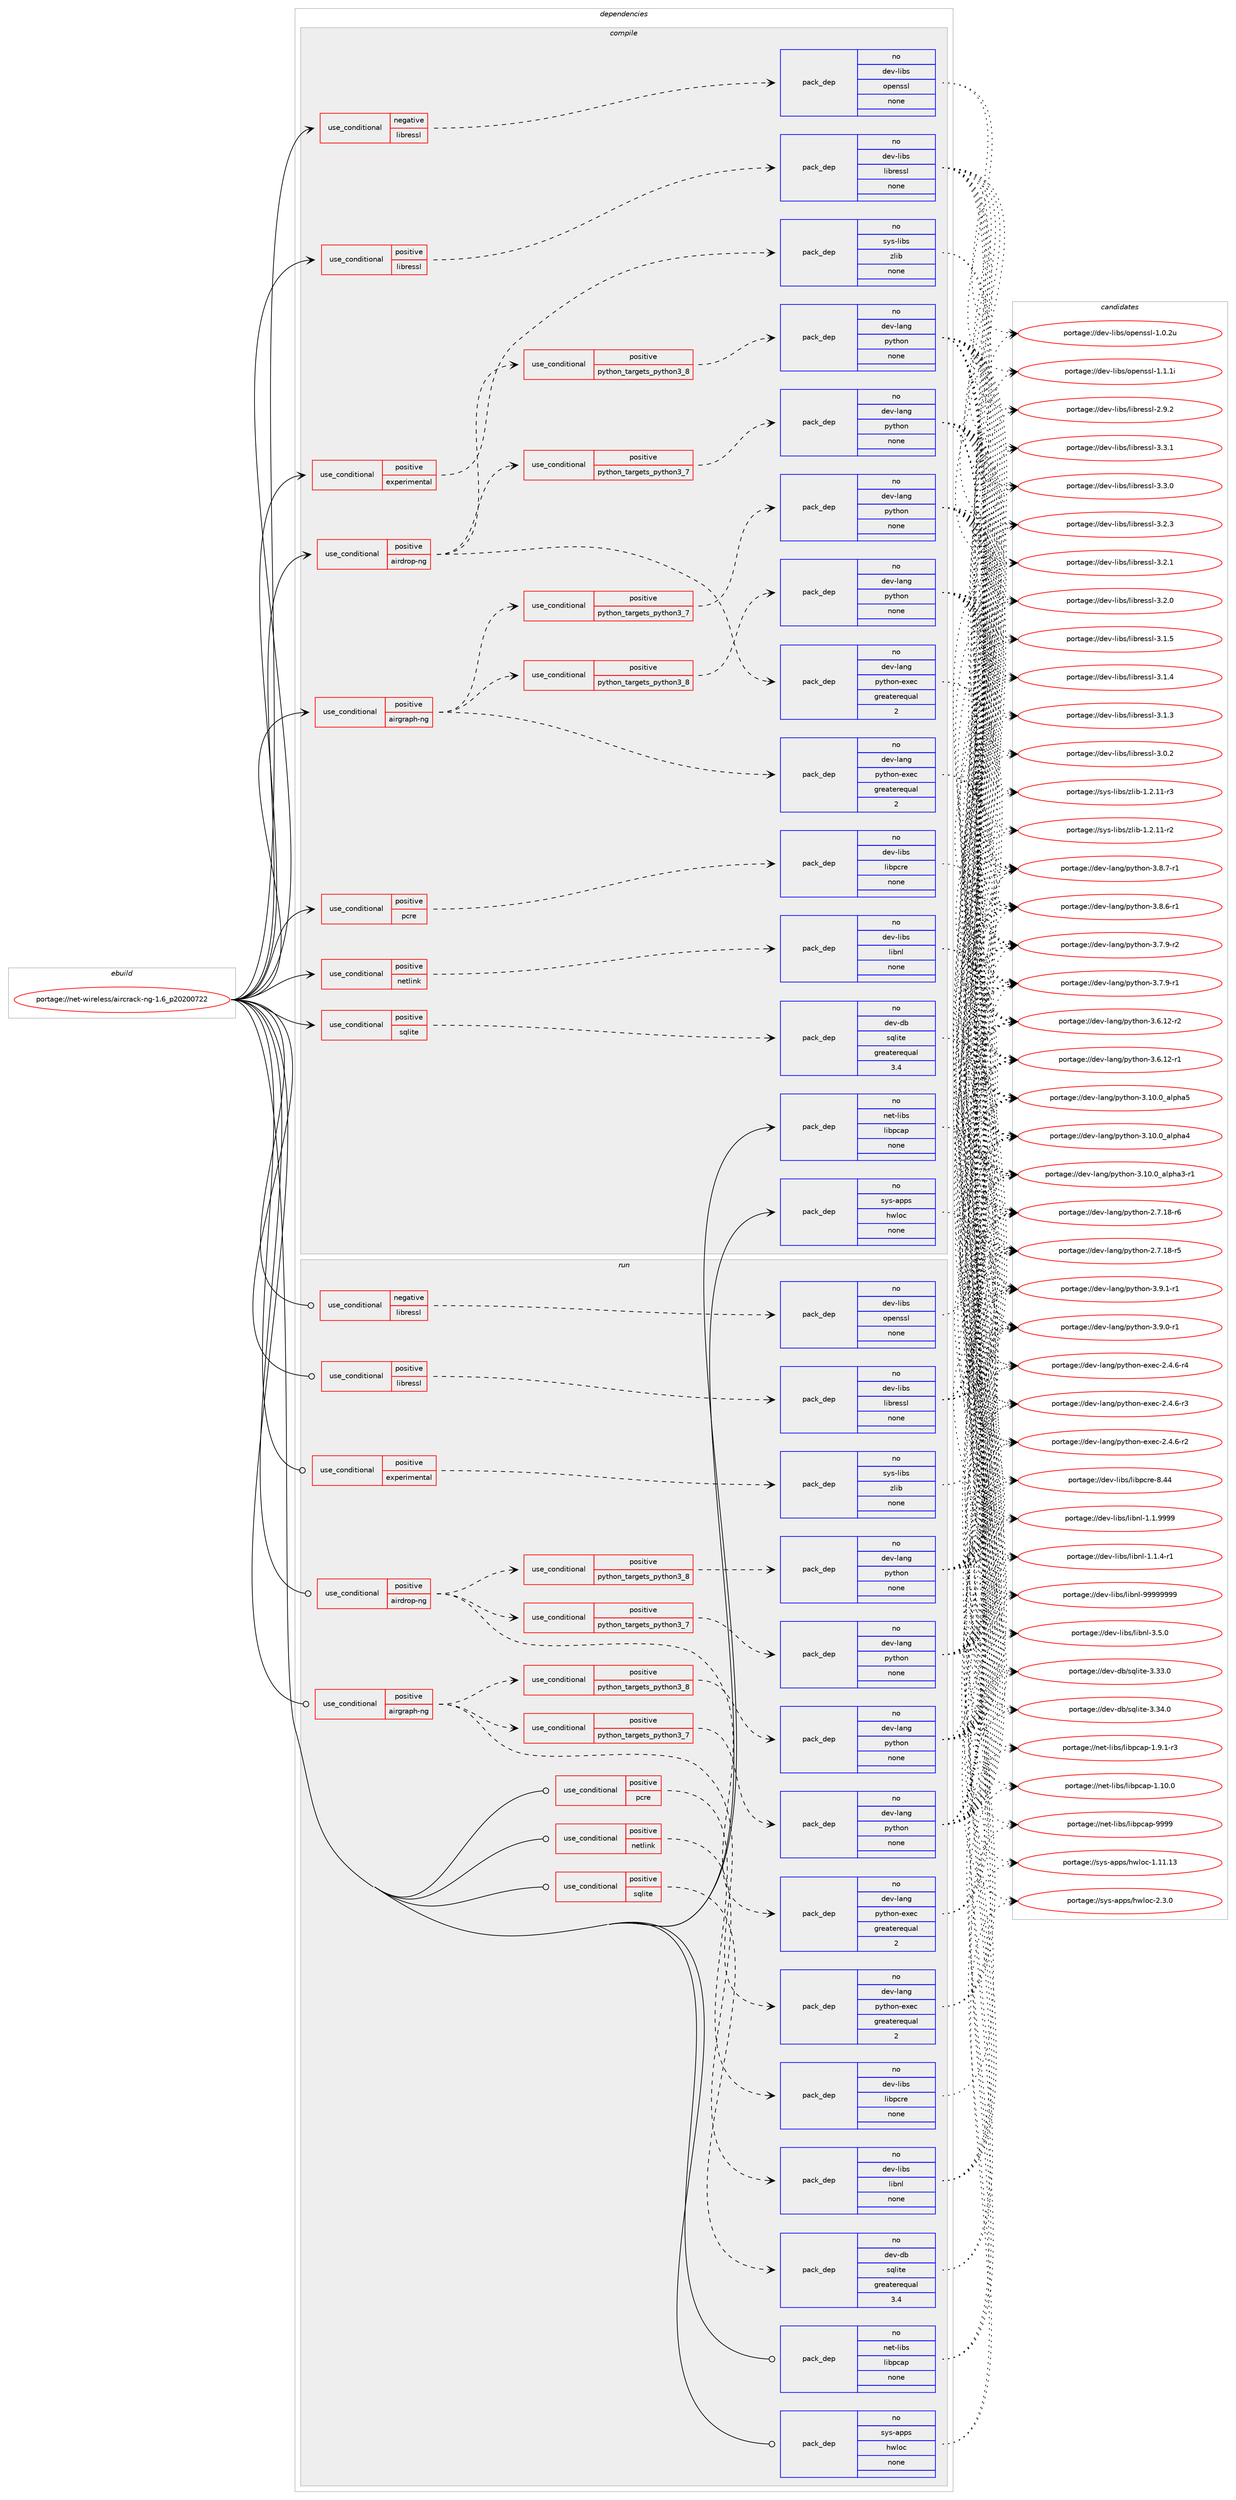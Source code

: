 digraph prolog {

# *************
# Graph options
# *************

newrank=true;
concentrate=true;
compound=true;
graph [rankdir=LR,fontname=Helvetica,fontsize=10,ranksep=1.5];#, ranksep=2.5, nodesep=0.2];
edge  [arrowhead=vee];
node  [fontname=Helvetica,fontsize=10];

# **********
# The ebuild
# **********

subgraph cluster_leftcol {
color=gray;
rank=same;
label=<<i>ebuild</i>>;
id [label="portage://net-wireless/aircrack-ng-1.6_p20200722", color=red, width=4, href="../net-wireless/aircrack-ng-1.6_p20200722.svg"];
}

# ****************
# The dependencies
# ****************

subgraph cluster_midcol {
color=gray;
label=<<i>dependencies</i>>;
subgraph cluster_compile {
fillcolor="#eeeeee";
style=filled;
label=<<i>compile</i>>;
subgraph cond6584 {
dependency21344 [label=<<TABLE BORDER="0" CELLBORDER="1" CELLSPACING="0" CELLPADDING="4"><TR><TD ROWSPAN="3" CELLPADDING="10">use_conditional</TD></TR><TR><TD>negative</TD></TR><TR><TD>libressl</TD></TR></TABLE>>, shape=none, color=red];
subgraph pack14600 {
dependency21345 [label=<<TABLE BORDER="0" CELLBORDER="1" CELLSPACING="0" CELLPADDING="4" WIDTH="220"><TR><TD ROWSPAN="6" CELLPADDING="30">pack_dep</TD></TR><TR><TD WIDTH="110">no</TD></TR><TR><TD>dev-libs</TD></TR><TR><TD>openssl</TD></TR><TR><TD>none</TD></TR><TR><TD></TD></TR></TABLE>>, shape=none, color=blue];
}
dependency21344:e -> dependency21345:w [weight=20,style="dashed",arrowhead="vee"];
}
id:e -> dependency21344:w [weight=20,style="solid",arrowhead="vee"];
subgraph cond6585 {
dependency21346 [label=<<TABLE BORDER="0" CELLBORDER="1" CELLSPACING="0" CELLPADDING="4"><TR><TD ROWSPAN="3" CELLPADDING="10">use_conditional</TD></TR><TR><TD>positive</TD></TR><TR><TD>airdrop-ng</TD></TR></TABLE>>, shape=none, color=red];
subgraph cond6586 {
dependency21347 [label=<<TABLE BORDER="0" CELLBORDER="1" CELLSPACING="0" CELLPADDING="4"><TR><TD ROWSPAN="3" CELLPADDING="10">use_conditional</TD></TR><TR><TD>positive</TD></TR><TR><TD>python_targets_python3_7</TD></TR></TABLE>>, shape=none, color=red];
subgraph pack14601 {
dependency21348 [label=<<TABLE BORDER="0" CELLBORDER="1" CELLSPACING="0" CELLPADDING="4" WIDTH="220"><TR><TD ROWSPAN="6" CELLPADDING="30">pack_dep</TD></TR><TR><TD WIDTH="110">no</TD></TR><TR><TD>dev-lang</TD></TR><TR><TD>python</TD></TR><TR><TD>none</TD></TR><TR><TD></TD></TR></TABLE>>, shape=none, color=blue];
}
dependency21347:e -> dependency21348:w [weight=20,style="dashed",arrowhead="vee"];
}
dependency21346:e -> dependency21347:w [weight=20,style="dashed",arrowhead="vee"];
subgraph cond6587 {
dependency21349 [label=<<TABLE BORDER="0" CELLBORDER="1" CELLSPACING="0" CELLPADDING="4"><TR><TD ROWSPAN="3" CELLPADDING="10">use_conditional</TD></TR><TR><TD>positive</TD></TR><TR><TD>python_targets_python3_8</TD></TR></TABLE>>, shape=none, color=red];
subgraph pack14602 {
dependency21350 [label=<<TABLE BORDER="0" CELLBORDER="1" CELLSPACING="0" CELLPADDING="4" WIDTH="220"><TR><TD ROWSPAN="6" CELLPADDING="30">pack_dep</TD></TR><TR><TD WIDTH="110">no</TD></TR><TR><TD>dev-lang</TD></TR><TR><TD>python</TD></TR><TR><TD>none</TD></TR><TR><TD></TD></TR></TABLE>>, shape=none, color=blue];
}
dependency21349:e -> dependency21350:w [weight=20,style="dashed",arrowhead="vee"];
}
dependency21346:e -> dependency21349:w [weight=20,style="dashed",arrowhead="vee"];
subgraph pack14603 {
dependency21351 [label=<<TABLE BORDER="0" CELLBORDER="1" CELLSPACING="0" CELLPADDING="4" WIDTH="220"><TR><TD ROWSPAN="6" CELLPADDING="30">pack_dep</TD></TR><TR><TD WIDTH="110">no</TD></TR><TR><TD>dev-lang</TD></TR><TR><TD>python-exec</TD></TR><TR><TD>greaterequal</TD></TR><TR><TD>2</TD></TR></TABLE>>, shape=none, color=blue];
}
dependency21346:e -> dependency21351:w [weight=20,style="dashed",arrowhead="vee"];
}
id:e -> dependency21346:w [weight=20,style="solid",arrowhead="vee"];
subgraph cond6588 {
dependency21352 [label=<<TABLE BORDER="0" CELLBORDER="1" CELLSPACING="0" CELLPADDING="4"><TR><TD ROWSPAN="3" CELLPADDING="10">use_conditional</TD></TR><TR><TD>positive</TD></TR><TR><TD>airgraph-ng</TD></TR></TABLE>>, shape=none, color=red];
subgraph cond6589 {
dependency21353 [label=<<TABLE BORDER="0" CELLBORDER="1" CELLSPACING="0" CELLPADDING="4"><TR><TD ROWSPAN="3" CELLPADDING="10">use_conditional</TD></TR><TR><TD>positive</TD></TR><TR><TD>python_targets_python3_7</TD></TR></TABLE>>, shape=none, color=red];
subgraph pack14604 {
dependency21354 [label=<<TABLE BORDER="0" CELLBORDER="1" CELLSPACING="0" CELLPADDING="4" WIDTH="220"><TR><TD ROWSPAN="6" CELLPADDING="30">pack_dep</TD></TR><TR><TD WIDTH="110">no</TD></TR><TR><TD>dev-lang</TD></TR><TR><TD>python</TD></TR><TR><TD>none</TD></TR><TR><TD></TD></TR></TABLE>>, shape=none, color=blue];
}
dependency21353:e -> dependency21354:w [weight=20,style="dashed",arrowhead="vee"];
}
dependency21352:e -> dependency21353:w [weight=20,style="dashed",arrowhead="vee"];
subgraph cond6590 {
dependency21355 [label=<<TABLE BORDER="0" CELLBORDER="1" CELLSPACING="0" CELLPADDING="4"><TR><TD ROWSPAN="3" CELLPADDING="10">use_conditional</TD></TR><TR><TD>positive</TD></TR><TR><TD>python_targets_python3_8</TD></TR></TABLE>>, shape=none, color=red];
subgraph pack14605 {
dependency21356 [label=<<TABLE BORDER="0" CELLBORDER="1" CELLSPACING="0" CELLPADDING="4" WIDTH="220"><TR><TD ROWSPAN="6" CELLPADDING="30">pack_dep</TD></TR><TR><TD WIDTH="110">no</TD></TR><TR><TD>dev-lang</TD></TR><TR><TD>python</TD></TR><TR><TD>none</TD></TR><TR><TD></TD></TR></TABLE>>, shape=none, color=blue];
}
dependency21355:e -> dependency21356:w [weight=20,style="dashed",arrowhead="vee"];
}
dependency21352:e -> dependency21355:w [weight=20,style="dashed",arrowhead="vee"];
subgraph pack14606 {
dependency21357 [label=<<TABLE BORDER="0" CELLBORDER="1" CELLSPACING="0" CELLPADDING="4" WIDTH="220"><TR><TD ROWSPAN="6" CELLPADDING="30">pack_dep</TD></TR><TR><TD WIDTH="110">no</TD></TR><TR><TD>dev-lang</TD></TR><TR><TD>python-exec</TD></TR><TR><TD>greaterequal</TD></TR><TR><TD>2</TD></TR></TABLE>>, shape=none, color=blue];
}
dependency21352:e -> dependency21357:w [weight=20,style="dashed",arrowhead="vee"];
}
id:e -> dependency21352:w [weight=20,style="solid",arrowhead="vee"];
subgraph cond6591 {
dependency21358 [label=<<TABLE BORDER="0" CELLBORDER="1" CELLSPACING="0" CELLPADDING="4"><TR><TD ROWSPAN="3" CELLPADDING="10">use_conditional</TD></TR><TR><TD>positive</TD></TR><TR><TD>experimental</TD></TR></TABLE>>, shape=none, color=red];
subgraph pack14607 {
dependency21359 [label=<<TABLE BORDER="0" CELLBORDER="1" CELLSPACING="0" CELLPADDING="4" WIDTH="220"><TR><TD ROWSPAN="6" CELLPADDING="30">pack_dep</TD></TR><TR><TD WIDTH="110">no</TD></TR><TR><TD>sys-libs</TD></TR><TR><TD>zlib</TD></TR><TR><TD>none</TD></TR><TR><TD></TD></TR></TABLE>>, shape=none, color=blue];
}
dependency21358:e -> dependency21359:w [weight=20,style="dashed",arrowhead="vee"];
}
id:e -> dependency21358:w [weight=20,style="solid",arrowhead="vee"];
subgraph cond6592 {
dependency21360 [label=<<TABLE BORDER="0" CELLBORDER="1" CELLSPACING="0" CELLPADDING="4"><TR><TD ROWSPAN="3" CELLPADDING="10">use_conditional</TD></TR><TR><TD>positive</TD></TR><TR><TD>libressl</TD></TR></TABLE>>, shape=none, color=red];
subgraph pack14608 {
dependency21361 [label=<<TABLE BORDER="0" CELLBORDER="1" CELLSPACING="0" CELLPADDING="4" WIDTH="220"><TR><TD ROWSPAN="6" CELLPADDING="30">pack_dep</TD></TR><TR><TD WIDTH="110">no</TD></TR><TR><TD>dev-libs</TD></TR><TR><TD>libressl</TD></TR><TR><TD>none</TD></TR><TR><TD></TD></TR></TABLE>>, shape=none, color=blue];
}
dependency21360:e -> dependency21361:w [weight=20,style="dashed",arrowhead="vee"];
}
id:e -> dependency21360:w [weight=20,style="solid",arrowhead="vee"];
subgraph cond6593 {
dependency21362 [label=<<TABLE BORDER="0" CELLBORDER="1" CELLSPACING="0" CELLPADDING="4"><TR><TD ROWSPAN="3" CELLPADDING="10">use_conditional</TD></TR><TR><TD>positive</TD></TR><TR><TD>netlink</TD></TR></TABLE>>, shape=none, color=red];
subgraph pack14609 {
dependency21363 [label=<<TABLE BORDER="0" CELLBORDER="1" CELLSPACING="0" CELLPADDING="4" WIDTH="220"><TR><TD ROWSPAN="6" CELLPADDING="30">pack_dep</TD></TR><TR><TD WIDTH="110">no</TD></TR><TR><TD>dev-libs</TD></TR><TR><TD>libnl</TD></TR><TR><TD>none</TD></TR><TR><TD></TD></TR></TABLE>>, shape=none, color=blue];
}
dependency21362:e -> dependency21363:w [weight=20,style="dashed",arrowhead="vee"];
}
id:e -> dependency21362:w [weight=20,style="solid",arrowhead="vee"];
subgraph cond6594 {
dependency21364 [label=<<TABLE BORDER="0" CELLBORDER="1" CELLSPACING="0" CELLPADDING="4"><TR><TD ROWSPAN="3" CELLPADDING="10">use_conditional</TD></TR><TR><TD>positive</TD></TR><TR><TD>pcre</TD></TR></TABLE>>, shape=none, color=red];
subgraph pack14610 {
dependency21365 [label=<<TABLE BORDER="0" CELLBORDER="1" CELLSPACING="0" CELLPADDING="4" WIDTH="220"><TR><TD ROWSPAN="6" CELLPADDING="30">pack_dep</TD></TR><TR><TD WIDTH="110">no</TD></TR><TR><TD>dev-libs</TD></TR><TR><TD>libpcre</TD></TR><TR><TD>none</TD></TR><TR><TD></TD></TR></TABLE>>, shape=none, color=blue];
}
dependency21364:e -> dependency21365:w [weight=20,style="dashed",arrowhead="vee"];
}
id:e -> dependency21364:w [weight=20,style="solid",arrowhead="vee"];
subgraph cond6595 {
dependency21366 [label=<<TABLE BORDER="0" CELLBORDER="1" CELLSPACING="0" CELLPADDING="4"><TR><TD ROWSPAN="3" CELLPADDING="10">use_conditional</TD></TR><TR><TD>positive</TD></TR><TR><TD>sqlite</TD></TR></TABLE>>, shape=none, color=red];
subgraph pack14611 {
dependency21367 [label=<<TABLE BORDER="0" CELLBORDER="1" CELLSPACING="0" CELLPADDING="4" WIDTH="220"><TR><TD ROWSPAN="6" CELLPADDING="30">pack_dep</TD></TR><TR><TD WIDTH="110">no</TD></TR><TR><TD>dev-db</TD></TR><TR><TD>sqlite</TD></TR><TR><TD>greaterequal</TD></TR><TR><TD>3.4</TD></TR></TABLE>>, shape=none, color=blue];
}
dependency21366:e -> dependency21367:w [weight=20,style="dashed",arrowhead="vee"];
}
id:e -> dependency21366:w [weight=20,style="solid",arrowhead="vee"];
subgraph pack14612 {
dependency21368 [label=<<TABLE BORDER="0" CELLBORDER="1" CELLSPACING="0" CELLPADDING="4" WIDTH="220"><TR><TD ROWSPAN="6" CELLPADDING="30">pack_dep</TD></TR><TR><TD WIDTH="110">no</TD></TR><TR><TD>net-libs</TD></TR><TR><TD>libpcap</TD></TR><TR><TD>none</TD></TR><TR><TD></TD></TR></TABLE>>, shape=none, color=blue];
}
id:e -> dependency21368:w [weight=20,style="solid",arrowhead="vee"];
subgraph pack14613 {
dependency21369 [label=<<TABLE BORDER="0" CELLBORDER="1" CELLSPACING="0" CELLPADDING="4" WIDTH="220"><TR><TD ROWSPAN="6" CELLPADDING="30">pack_dep</TD></TR><TR><TD WIDTH="110">no</TD></TR><TR><TD>sys-apps</TD></TR><TR><TD>hwloc</TD></TR><TR><TD>none</TD></TR><TR><TD></TD></TR></TABLE>>, shape=none, color=blue];
}
id:e -> dependency21369:w [weight=20,style="solid",arrowhead="vee"];
}
subgraph cluster_compileandrun {
fillcolor="#eeeeee";
style=filled;
label=<<i>compile and run</i>>;
}
subgraph cluster_run {
fillcolor="#eeeeee";
style=filled;
label=<<i>run</i>>;
subgraph cond6596 {
dependency21370 [label=<<TABLE BORDER="0" CELLBORDER="1" CELLSPACING="0" CELLPADDING="4"><TR><TD ROWSPAN="3" CELLPADDING="10">use_conditional</TD></TR><TR><TD>negative</TD></TR><TR><TD>libressl</TD></TR></TABLE>>, shape=none, color=red];
subgraph pack14614 {
dependency21371 [label=<<TABLE BORDER="0" CELLBORDER="1" CELLSPACING="0" CELLPADDING="4" WIDTH="220"><TR><TD ROWSPAN="6" CELLPADDING="30">pack_dep</TD></TR><TR><TD WIDTH="110">no</TD></TR><TR><TD>dev-libs</TD></TR><TR><TD>openssl</TD></TR><TR><TD>none</TD></TR><TR><TD></TD></TR></TABLE>>, shape=none, color=blue];
}
dependency21370:e -> dependency21371:w [weight=20,style="dashed",arrowhead="vee"];
}
id:e -> dependency21370:w [weight=20,style="solid",arrowhead="odot"];
subgraph cond6597 {
dependency21372 [label=<<TABLE BORDER="0" CELLBORDER="1" CELLSPACING="0" CELLPADDING="4"><TR><TD ROWSPAN="3" CELLPADDING="10">use_conditional</TD></TR><TR><TD>positive</TD></TR><TR><TD>airdrop-ng</TD></TR></TABLE>>, shape=none, color=red];
subgraph cond6598 {
dependency21373 [label=<<TABLE BORDER="0" CELLBORDER="1" CELLSPACING="0" CELLPADDING="4"><TR><TD ROWSPAN="3" CELLPADDING="10">use_conditional</TD></TR><TR><TD>positive</TD></TR><TR><TD>python_targets_python3_7</TD></TR></TABLE>>, shape=none, color=red];
subgraph pack14615 {
dependency21374 [label=<<TABLE BORDER="0" CELLBORDER="1" CELLSPACING="0" CELLPADDING="4" WIDTH="220"><TR><TD ROWSPAN="6" CELLPADDING="30">pack_dep</TD></TR><TR><TD WIDTH="110">no</TD></TR><TR><TD>dev-lang</TD></TR><TR><TD>python</TD></TR><TR><TD>none</TD></TR><TR><TD></TD></TR></TABLE>>, shape=none, color=blue];
}
dependency21373:e -> dependency21374:w [weight=20,style="dashed",arrowhead="vee"];
}
dependency21372:e -> dependency21373:w [weight=20,style="dashed",arrowhead="vee"];
subgraph cond6599 {
dependency21375 [label=<<TABLE BORDER="0" CELLBORDER="1" CELLSPACING="0" CELLPADDING="4"><TR><TD ROWSPAN="3" CELLPADDING="10">use_conditional</TD></TR><TR><TD>positive</TD></TR><TR><TD>python_targets_python3_8</TD></TR></TABLE>>, shape=none, color=red];
subgraph pack14616 {
dependency21376 [label=<<TABLE BORDER="0" CELLBORDER="1" CELLSPACING="0" CELLPADDING="4" WIDTH="220"><TR><TD ROWSPAN="6" CELLPADDING="30">pack_dep</TD></TR><TR><TD WIDTH="110">no</TD></TR><TR><TD>dev-lang</TD></TR><TR><TD>python</TD></TR><TR><TD>none</TD></TR><TR><TD></TD></TR></TABLE>>, shape=none, color=blue];
}
dependency21375:e -> dependency21376:w [weight=20,style="dashed",arrowhead="vee"];
}
dependency21372:e -> dependency21375:w [weight=20,style="dashed",arrowhead="vee"];
subgraph pack14617 {
dependency21377 [label=<<TABLE BORDER="0" CELLBORDER="1" CELLSPACING="0" CELLPADDING="4" WIDTH="220"><TR><TD ROWSPAN="6" CELLPADDING="30">pack_dep</TD></TR><TR><TD WIDTH="110">no</TD></TR><TR><TD>dev-lang</TD></TR><TR><TD>python-exec</TD></TR><TR><TD>greaterequal</TD></TR><TR><TD>2</TD></TR></TABLE>>, shape=none, color=blue];
}
dependency21372:e -> dependency21377:w [weight=20,style="dashed",arrowhead="vee"];
}
id:e -> dependency21372:w [weight=20,style="solid",arrowhead="odot"];
subgraph cond6600 {
dependency21378 [label=<<TABLE BORDER="0" CELLBORDER="1" CELLSPACING="0" CELLPADDING="4"><TR><TD ROWSPAN="3" CELLPADDING="10">use_conditional</TD></TR><TR><TD>positive</TD></TR><TR><TD>airgraph-ng</TD></TR></TABLE>>, shape=none, color=red];
subgraph cond6601 {
dependency21379 [label=<<TABLE BORDER="0" CELLBORDER="1" CELLSPACING="0" CELLPADDING="4"><TR><TD ROWSPAN="3" CELLPADDING="10">use_conditional</TD></TR><TR><TD>positive</TD></TR><TR><TD>python_targets_python3_7</TD></TR></TABLE>>, shape=none, color=red];
subgraph pack14618 {
dependency21380 [label=<<TABLE BORDER="0" CELLBORDER="1" CELLSPACING="0" CELLPADDING="4" WIDTH="220"><TR><TD ROWSPAN="6" CELLPADDING="30">pack_dep</TD></TR><TR><TD WIDTH="110">no</TD></TR><TR><TD>dev-lang</TD></TR><TR><TD>python</TD></TR><TR><TD>none</TD></TR><TR><TD></TD></TR></TABLE>>, shape=none, color=blue];
}
dependency21379:e -> dependency21380:w [weight=20,style="dashed",arrowhead="vee"];
}
dependency21378:e -> dependency21379:w [weight=20,style="dashed",arrowhead="vee"];
subgraph cond6602 {
dependency21381 [label=<<TABLE BORDER="0" CELLBORDER="1" CELLSPACING="0" CELLPADDING="4"><TR><TD ROWSPAN="3" CELLPADDING="10">use_conditional</TD></TR><TR><TD>positive</TD></TR><TR><TD>python_targets_python3_8</TD></TR></TABLE>>, shape=none, color=red];
subgraph pack14619 {
dependency21382 [label=<<TABLE BORDER="0" CELLBORDER="1" CELLSPACING="0" CELLPADDING="4" WIDTH="220"><TR><TD ROWSPAN="6" CELLPADDING="30">pack_dep</TD></TR><TR><TD WIDTH="110">no</TD></TR><TR><TD>dev-lang</TD></TR><TR><TD>python</TD></TR><TR><TD>none</TD></TR><TR><TD></TD></TR></TABLE>>, shape=none, color=blue];
}
dependency21381:e -> dependency21382:w [weight=20,style="dashed",arrowhead="vee"];
}
dependency21378:e -> dependency21381:w [weight=20,style="dashed",arrowhead="vee"];
subgraph pack14620 {
dependency21383 [label=<<TABLE BORDER="0" CELLBORDER="1" CELLSPACING="0" CELLPADDING="4" WIDTH="220"><TR><TD ROWSPAN="6" CELLPADDING="30">pack_dep</TD></TR><TR><TD WIDTH="110">no</TD></TR><TR><TD>dev-lang</TD></TR><TR><TD>python-exec</TD></TR><TR><TD>greaterequal</TD></TR><TR><TD>2</TD></TR></TABLE>>, shape=none, color=blue];
}
dependency21378:e -> dependency21383:w [weight=20,style="dashed",arrowhead="vee"];
}
id:e -> dependency21378:w [weight=20,style="solid",arrowhead="odot"];
subgraph cond6603 {
dependency21384 [label=<<TABLE BORDER="0" CELLBORDER="1" CELLSPACING="0" CELLPADDING="4"><TR><TD ROWSPAN="3" CELLPADDING="10">use_conditional</TD></TR><TR><TD>positive</TD></TR><TR><TD>experimental</TD></TR></TABLE>>, shape=none, color=red];
subgraph pack14621 {
dependency21385 [label=<<TABLE BORDER="0" CELLBORDER="1" CELLSPACING="0" CELLPADDING="4" WIDTH="220"><TR><TD ROWSPAN="6" CELLPADDING="30">pack_dep</TD></TR><TR><TD WIDTH="110">no</TD></TR><TR><TD>sys-libs</TD></TR><TR><TD>zlib</TD></TR><TR><TD>none</TD></TR><TR><TD></TD></TR></TABLE>>, shape=none, color=blue];
}
dependency21384:e -> dependency21385:w [weight=20,style="dashed",arrowhead="vee"];
}
id:e -> dependency21384:w [weight=20,style="solid",arrowhead="odot"];
subgraph cond6604 {
dependency21386 [label=<<TABLE BORDER="0" CELLBORDER="1" CELLSPACING="0" CELLPADDING="4"><TR><TD ROWSPAN="3" CELLPADDING="10">use_conditional</TD></TR><TR><TD>positive</TD></TR><TR><TD>libressl</TD></TR></TABLE>>, shape=none, color=red];
subgraph pack14622 {
dependency21387 [label=<<TABLE BORDER="0" CELLBORDER="1" CELLSPACING="0" CELLPADDING="4" WIDTH="220"><TR><TD ROWSPAN="6" CELLPADDING="30">pack_dep</TD></TR><TR><TD WIDTH="110">no</TD></TR><TR><TD>dev-libs</TD></TR><TR><TD>libressl</TD></TR><TR><TD>none</TD></TR><TR><TD></TD></TR></TABLE>>, shape=none, color=blue];
}
dependency21386:e -> dependency21387:w [weight=20,style="dashed",arrowhead="vee"];
}
id:e -> dependency21386:w [weight=20,style="solid",arrowhead="odot"];
subgraph cond6605 {
dependency21388 [label=<<TABLE BORDER="0" CELLBORDER="1" CELLSPACING="0" CELLPADDING="4"><TR><TD ROWSPAN="3" CELLPADDING="10">use_conditional</TD></TR><TR><TD>positive</TD></TR><TR><TD>netlink</TD></TR></TABLE>>, shape=none, color=red];
subgraph pack14623 {
dependency21389 [label=<<TABLE BORDER="0" CELLBORDER="1" CELLSPACING="0" CELLPADDING="4" WIDTH="220"><TR><TD ROWSPAN="6" CELLPADDING="30">pack_dep</TD></TR><TR><TD WIDTH="110">no</TD></TR><TR><TD>dev-libs</TD></TR><TR><TD>libnl</TD></TR><TR><TD>none</TD></TR><TR><TD></TD></TR></TABLE>>, shape=none, color=blue];
}
dependency21388:e -> dependency21389:w [weight=20,style="dashed",arrowhead="vee"];
}
id:e -> dependency21388:w [weight=20,style="solid",arrowhead="odot"];
subgraph cond6606 {
dependency21390 [label=<<TABLE BORDER="0" CELLBORDER="1" CELLSPACING="0" CELLPADDING="4"><TR><TD ROWSPAN="3" CELLPADDING="10">use_conditional</TD></TR><TR><TD>positive</TD></TR><TR><TD>pcre</TD></TR></TABLE>>, shape=none, color=red];
subgraph pack14624 {
dependency21391 [label=<<TABLE BORDER="0" CELLBORDER="1" CELLSPACING="0" CELLPADDING="4" WIDTH="220"><TR><TD ROWSPAN="6" CELLPADDING="30">pack_dep</TD></TR><TR><TD WIDTH="110">no</TD></TR><TR><TD>dev-libs</TD></TR><TR><TD>libpcre</TD></TR><TR><TD>none</TD></TR><TR><TD></TD></TR></TABLE>>, shape=none, color=blue];
}
dependency21390:e -> dependency21391:w [weight=20,style="dashed",arrowhead="vee"];
}
id:e -> dependency21390:w [weight=20,style="solid",arrowhead="odot"];
subgraph cond6607 {
dependency21392 [label=<<TABLE BORDER="0" CELLBORDER="1" CELLSPACING="0" CELLPADDING="4"><TR><TD ROWSPAN="3" CELLPADDING="10">use_conditional</TD></TR><TR><TD>positive</TD></TR><TR><TD>sqlite</TD></TR></TABLE>>, shape=none, color=red];
subgraph pack14625 {
dependency21393 [label=<<TABLE BORDER="0" CELLBORDER="1" CELLSPACING="0" CELLPADDING="4" WIDTH="220"><TR><TD ROWSPAN="6" CELLPADDING="30">pack_dep</TD></TR><TR><TD WIDTH="110">no</TD></TR><TR><TD>dev-db</TD></TR><TR><TD>sqlite</TD></TR><TR><TD>greaterequal</TD></TR><TR><TD>3.4</TD></TR></TABLE>>, shape=none, color=blue];
}
dependency21392:e -> dependency21393:w [weight=20,style="dashed",arrowhead="vee"];
}
id:e -> dependency21392:w [weight=20,style="solid",arrowhead="odot"];
subgraph pack14626 {
dependency21394 [label=<<TABLE BORDER="0" CELLBORDER="1" CELLSPACING="0" CELLPADDING="4" WIDTH="220"><TR><TD ROWSPAN="6" CELLPADDING="30">pack_dep</TD></TR><TR><TD WIDTH="110">no</TD></TR><TR><TD>net-libs</TD></TR><TR><TD>libpcap</TD></TR><TR><TD>none</TD></TR><TR><TD></TD></TR></TABLE>>, shape=none, color=blue];
}
id:e -> dependency21394:w [weight=20,style="solid",arrowhead="odot"];
subgraph pack14627 {
dependency21395 [label=<<TABLE BORDER="0" CELLBORDER="1" CELLSPACING="0" CELLPADDING="4" WIDTH="220"><TR><TD ROWSPAN="6" CELLPADDING="30">pack_dep</TD></TR><TR><TD WIDTH="110">no</TD></TR><TR><TD>sys-apps</TD></TR><TR><TD>hwloc</TD></TR><TR><TD>none</TD></TR><TR><TD></TD></TR></TABLE>>, shape=none, color=blue];
}
id:e -> dependency21395:w [weight=20,style="solid",arrowhead="odot"];
}
}

# **************
# The candidates
# **************

subgraph cluster_choices {
rank=same;
color=gray;
label=<<i>candidates</i>>;

subgraph choice14600 {
color=black;
nodesep=1;
choice100101118451081059811547111112101110115115108454946494649105 [label="portage://dev-libs/openssl-1.1.1i", color=red, width=4,href="../dev-libs/openssl-1.1.1i.svg"];
choice100101118451081059811547111112101110115115108454946484650117 [label="portage://dev-libs/openssl-1.0.2u", color=red, width=4,href="../dev-libs/openssl-1.0.2u.svg"];
dependency21345:e -> choice100101118451081059811547111112101110115115108454946494649105:w [style=dotted,weight="100"];
dependency21345:e -> choice100101118451081059811547111112101110115115108454946484650117:w [style=dotted,weight="100"];
}
subgraph choice14601 {
color=black;
nodesep=1;
choice1001011184510897110103471121211161041111104551465746494511449 [label="portage://dev-lang/python-3.9.1-r1", color=red, width=4,href="../dev-lang/python-3.9.1-r1.svg"];
choice1001011184510897110103471121211161041111104551465746484511449 [label="portage://dev-lang/python-3.9.0-r1", color=red, width=4,href="../dev-lang/python-3.9.0-r1.svg"];
choice1001011184510897110103471121211161041111104551465646554511449 [label="portage://dev-lang/python-3.8.7-r1", color=red, width=4,href="../dev-lang/python-3.8.7-r1.svg"];
choice1001011184510897110103471121211161041111104551465646544511449 [label="portage://dev-lang/python-3.8.6-r1", color=red, width=4,href="../dev-lang/python-3.8.6-r1.svg"];
choice1001011184510897110103471121211161041111104551465546574511450 [label="portage://dev-lang/python-3.7.9-r2", color=red, width=4,href="../dev-lang/python-3.7.9-r2.svg"];
choice1001011184510897110103471121211161041111104551465546574511449 [label="portage://dev-lang/python-3.7.9-r1", color=red, width=4,href="../dev-lang/python-3.7.9-r1.svg"];
choice100101118451089711010347112121116104111110455146544649504511450 [label="portage://dev-lang/python-3.6.12-r2", color=red, width=4,href="../dev-lang/python-3.6.12-r2.svg"];
choice100101118451089711010347112121116104111110455146544649504511449 [label="portage://dev-lang/python-3.6.12-r1", color=red, width=4,href="../dev-lang/python-3.6.12-r1.svg"];
choice1001011184510897110103471121211161041111104551464948464895971081121049753 [label="portage://dev-lang/python-3.10.0_alpha5", color=red, width=4,href="../dev-lang/python-3.10.0_alpha5.svg"];
choice1001011184510897110103471121211161041111104551464948464895971081121049752 [label="portage://dev-lang/python-3.10.0_alpha4", color=red, width=4,href="../dev-lang/python-3.10.0_alpha4.svg"];
choice10010111845108971101034711212111610411111045514649484648959710811210497514511449 [label="portage://dev-lang/python-3.10.0_alpha3-r1", color=red, width=4,href="../dev-lang/python-3.10.0_alpha3-r1.svg"];
choice100101118451089711010347112121116104111110455046554649564511454 [label="portage://dev-lang/python-2.7.18-r6", color=red, width=4,href="../dev-lang/python-2.7.18-r6.svg"];
choice100101118451089711010347112121116104111110455046554649564511453 [label="portage://dev-lang/python-2.7.18-r5", color=red, width=4,href="../dev-lang/python-2.7.18-r5.svg"];
dependency21348:e -> choice1001011184510897110103471121211161041111104551465746494511449:w [style=dotted,weight="100"];
dependency21348:e -> choice1001011184510897110103471121211161041111104551465746484511449:w [style=dotted,weight="100"];
dependency21348:e -> choice1001011184510897110103471121211161041111104551465646554511449:w [style=dotted,weight="100"];
dependency21348:e -> choice1001011184510897110103471121211161041111104551465646544511449:w [style=dotted,weight="100"];
dependency21348:e -> choice1001011184510897110103471121211161041111104551465546574511450:w [style=dotted,weight="100"];
dependency21348:e -> choice1001011184510897110103471121211161041111104551465546574511449:w [style=dotted,weight="100"];
dependency21348:e -> choice100101118451089711010347112121116104111110455146544649504511450:w [style=dotted,weight="100"];
dependency21348:e -> choice100101118451089711010347112121116104111110455146544649504511449:w [style=dotted,weight="100"];
dependency21348:e -> choice1001011184510897110103471121211161041111104551464948464895971081121049753:w [style=dotted,weight="100"];
dependency21348:e -> choice1001011184510897110103471121211161041111104551464948464895971081121049752:w [style=dotted,weight="100"];
dependency21348:e -> choice10010111845108971101034711212111610411111045514649484648959710811210497514511449:w [style=dotted,weight="100"];
dependency21348:e -> choice100101118451089711010347112121116104111110455046554649564511454:w [style=dotted,weight="100"];
dependency21348:e -> choice100101118451089711010347112121116104111110455046554649564511453:w [style=dotted,weight="100"];
}
subgraph choice14602 {
color=black;
nodesep=1;
choice1001011184510897110103471121211161041111104551465746494511449 [label="portage://dev-lang/python-3.9.1-r1", color=red, width=4,href="../dev-lang/python-3.9.1-r1.svg"];
choice1001011184510897110103471121211161041111104551465746484511449 [label="portage://dev-lang/python-3.9.0-r1", color=red, width=4,href="../dev-lang/python-3.9.0-r1.svg"];
choice1001011184510897110103471121211161041111104551465646554511449 [label="portage://dev-lang/python-3.8.7-r1", color=red, width=4,href="../dev-lang/python-3.8.7-r1.svg"];
choice1001011184510897110103471121211161041111104551465646544511449 [label="portage://dev-lang/python-3.8.6-r1", color=red, width=4,href="../dev-lang/python-3.8.6-r1.svg"];
choice1001011184510897110103471121211161041111104551465546574511450 [label="portage://dev-lang/python-3.7.9-r2", color=red, width=4,href="../dev-lang/python-3.7.9-r2.svg"];
choice1001011184510897110103471121211161041111104551465546574511449 [label="portage://dev-lang/python-3.7.9-r1", color=red, width=4,href="../dev-lang/python-3.7.9-r1.svg"];
choice100101118451089711010347112121116104111110455146544649504511450 [label="portage://dev-lang/python-3.6.12-r2", color=red, width=4,href="../dev-lang/python-3.6.12-r2.svg"];
choice100101118451089711010347112121116104111110455146544649504511449 [label="portage://dev-lang/python-3.6.12-r1", color=red, width=4,href="../dev-lang/python-3.6.12-r1.svg"];
choice1001011184510897110103471121211161041111104551464948464895971081121049753 [label="portage://dev-lang/python-3.10.0_alpha5", color=red, width=4,href="../dev-lang/python-3.10.0_alpha5.svg"];
choice1001011184510897110103471121211161041111104551464948464895971081121049752 [label="portage://dev-lang/python-3.10.0_alpha4", color=red, width=4,href="../dev-lang/python-3.10.0_alpha4.svg"];
choice10010111845108971101034711212111610411111045514649484648959710811210497514511449 [label="portage://dev-lang/python-3.10.0_alpha3-r1", color=red, width=4,href="../dev-lang/python-3.10.0_alpha3-r1.svg"];
choice100101118451089711010347112121116104111110455046554649564511454 [label="portage://dev-lang/python-2.7.18-r6", color=red, width=4,href="../dev-lang/python-2.7.18-r6.svg"];
choice100101118451089711010347112121116104111110455046554649564511453 [label="portage://dev-lang/python-2.7.18-r5", color=red, width=4,href="../dev-lang/python-2.7.18-r5.svg"];
dependency21350:e -> choice1001011184510897110103471121211161041111104551465746494511449:w [style=dotted,weight="100"];
dependency21350:e -> choice1001011184510897110103471121211161041111104551465746484511449:w [style=dotted,weight="100"];
dependency21350:e -> choice1001011184510897110103471121211161041111104551465646554511449:w [style=dotted,weight="100"];
dependency21350:e -> choice1001011184510897110103471121211161041111104551465646544511449:w [style=dotted,weight="100"];
dependency21350:e -> choice1001011184510897110103471121211161041111104551465546574511450:w [style=dotted,weight="100"];
dependency21350:e -> choice1001011184510897110103471121211161041111104551465546574511449:w [style=dotted,weight="100"];
dependency21350:e -> choice100101118451089711010347112121116104111110455146544649504511450:w [style=dotted,weight="100"];
dependency21350:e -> choice100101118451089711010347112121116104111110455146544649504511449:w [style=dotted,weight="100"];
dependency21350:e -> choice1001011184510897110103471121211161041111104551464948464895971081121049753:w [style=dotted,weight="100"];
dependency21350:e -> choice1001011184510897110103471121211161041111104551464948464895971081121049752:w [style=dotted,weight="100"];
dependency21350:e -> choice10010111845108971101034711212111610411111045514649484648959710811210497514511449:w [style=dotted,weight="100"];
dependency21350:e -> choice100101118451089711010347112121116104111110455046554649564511454:w [style=dotted,weight="100"];
dependency21350:e -> choice100101118451089711010347112121116104111110455046554649564511453:w [style=dotted,weight="100"];
}
subgraph choice14603 {
color=black;
nodesep=1;
choice10010111845108971101034711212111610411111045101120101994550465246544511452 [label="portage://dev-lang/python-exec-2.4.6-r4", color=red, width=4,href="../dev-lang/python-exec-2.4.6-r4.svg"];
choice10010111845108971101034711212111610411111045101120101994550465246544511451 [label="portage://dev-lang/python-exec-2.4.6-r3", color=red, width=4,href="../dev-lang/python-exec-2.4.6-r3.svg"];
choice10010111845108971101034711212111610411111045101120101994550465246544511450 [label="portage://dev-lang/python-exec-2.4.6-r2", color=red, width=4,href="../dev-lang/python-exec-2.4.6-r2.svg"];
dependency21351:e -> choice10010111845108971101034711212111610411111045101120101994550465246544511452:w [style=dotted,weight="100"];
dependency21351:e -> choice10010111845108971101034711212111610411111045101120101994550465246544511451:w [style=dotted,weight="100"];
dependency21351:e -> choice10010111845108971101034711212111610411111045101120101994550465246544511450:w [style=dotted,weight="100"];
}
subgraph choice14604 {
color=black;
nodesep=1;
choice1001011184510897110103471121211161041111104551465746494511449 [label="portage://dev-lang/python-3.9.1-r1", color=red, width=4,href="../dev-lang/python-3.9.1-r1.svg"];
choice1001011184510897110103471121211161041111104551465746484511449 [label="portage://dev-lang/python-3.9.0-r1", color=red, width=4,href="../dev-lang/python-3.9.0-r1.svg"];
choice1001011184510897110103471121211161041111104551465646554511449 [label="portage://dev-lang/python-3.8.7-r1", color=red, width=4,href="../dev-lang/python-3.8.7-r1.svg"];
choice1001011184510897110103471121211161041111104551465646544511449 [label="portage://dev-lang/python-3.8.6-r1", color=red, width=4,href="../dev-lang/python-3.8.6-r1.svg"];
choice1001011184510897110103471121211161041111104551465546574511450 [label="portage://dev-lang/python-3.7.9-r2", color=red, width=4,href="../dev-lang/python-3.7.9-r2.svg"];
choice1001011184510897110103471121211161041111104551465546574511449 [label="portage://dev-lang/python-3.7.9-r1", color=red, width=4,href="../dev-lang/python-3.7.9-r1.svg"];
choice100101118451089711010347112121116104111110455146544649504511450 [label="portage://dev-lang/python-3.6.12-r2", color=red, width=4,href="../dev-lang/python-3.6.12-r2.svg"];
choice100101118451089711010347112121116104111110455146544649504511449 [label="portage://dev-lang/python-3.6.12-r1", color=red, width=4,href="../dev-lang/python-3.6.12-r1.svg"];
choice1001011184510897110103471121211161041111104551464948464895971081121049753 [label="portage://dev-lang/python-3.10.0_alpha5", color=red, width=4,href="../dev-lang/python-3.10.0_alpha5.svg"];
choice1001011184510897110103471121211161041111104551464948464895971081121049752 [label="portage://dev-lang/python-3.10.0_alpha4", color=red, width=4,href="../dev-lang/python-3.10.0_alpha4.svg"];
choice10010111845108971101034711212111610411111045514649484648959710811210497514511449 [label="portage://dev-lang/python-3.10.0_alpha3-r1", color=red, width=4,href="../dev-lang/python-3.10.0_alpha3-r1.svg"];
choice100101118451089711010347112121116104111110455046554649564511454 [label="portage://dev-lang/python-2.7.18-r6", color=red, width=4,href="../dev-lang/python-2.7.18-r6.svg"];
choice100101118451089711010347112121116104111110455046554649564511453 [label="portage://dev-lang/python-2.7.18-r5", color=red, width=4,href="../dev-lang/python-2.7.18-r5.svg"];
dependency21354:e -> choice1001011184510897110103471121211161041111104551465746494511449:w [style=dotted,weight="100"];
dependency21354:e -> choice1001011184510897110103471121211161041111104551465746484511449:w [style=dotted,weight="100"];
dependency21354:e -> choice1001011184510897110103471121211161041111104551465646554511449:w [style=dotted,weight="100"];
dependency21354:e -> choice1001011184510897110103471121211161041111104551465646544511449:w [style=dotted,weight="100"];
dependency21354:e -> choice1001011184510897110103471121211161041111104551465546574511450:w [style=dotted,weight="100"];
dependency21354:e -> choice1001011184510897110103471121211161041111104551465546574511449:w [style=dotted,weight="100"];
dependency21354:e -> choice100101118451089711010347112121116104111110455146544649504511450:w [style=dotted,weight="100"];
dependency21354:e -> choice100101118451089711010347112121116104111110455146544649504511449:w [style=dotted,weight="100"];
dependency21354:e -> choice1001011184510897110103471121211161041111104551464948464895971081121049753:w [style=dotted,weight="100"];
dependency21354:e -> choice1001011184510897110103471121211161041111104551464948464895971081121049752:w [style=dotted,weight="100"];
dependency21354:e -> choice10010111845108971101034711212111610411111045514649484648959710811210497514511449:w [style=dotted,weight="100"];
dependency21354:e -> choice100101118451089711010347112121116104111110455046554649564511454:w [style=dotted,weight="100"];
dependency21354:e -> choice100101118451089711010347112121116104111110455046554649564511453:w [style=dotted,weight="100"];
}
subgraph choice14605 {
color=black;
nodesep=1;
choice1001011184510897110103471121211161041111104551465746494511449 [label="portage://dev-lang/python-3.9.1-r1", color=red, width=4,href="../dev-lang/python-3.9.1-r1.svg"];
choice1001011184510897110103471121211161041111104551465746484511449 [label="portage://dev-lang/python-3.9.0-r1", color=red, width=4,href="../dev-lang/python-3.9.0-r1.svg"];
choice1001011184510897110103471121211161041111104551465646554511449 [label="portage://dev-lang/python-3.8.7-r1", color=red, width=4,href="../dev-lang/python-3.8.7-r1.svg"];
choice1001011184510897110103471121211161041111104551465646544511449 [label="portage://dev-lang/python-3.8.6-r1", color=red, width=4,href="../dev-lang/python-3.8.6-r1.svg"];
choice1001011184510897110103471121211161041111104551465546574511450 [label="portage://dev-lang/python-3.7.9-r2", color=red, width=4,href="../dev-lang/python-3.7.9-r2.svg"];
choice1001011184510897110103471121211161041111104551465546574511449 [label="portage://dev-lang/python-3.7.9-r1", color=red, width=4,href="../dev-lang/python-3.7.9-r1.svg"];
choice100101118451089711010347112121116104111110455146544649504511450 [label="portage://dev-lang/python-3.6.12-r2", color=red, width=4,href="../dev-lang/python-3.6.12-r2.svg"];
choice100101118451089711010347112121116104111110455146544649504511449 [label="portage://dev-lang/python-3.6.12-r1", color=red, width=4,href="../dev-lang/python-3.6.12-r1.svg"];
choice1001011184510897110103471121211161041111104551464948464895971081121049753 [label="portage://dev-lang/python-3.10.0_alpha5", color=red, width=4,href="../dev-lang/python-3.10.0_alpha5.svg"];
choice1001011184510897110103471121211161041111104551464948464895971081121049752 [label="portage://dev-lang/python-3.10.0_alpha4", color=red, width=4,href="../dev-lang/python-3.10.0_alpha4.svg"];
choice10010111845108971101034711212111610411111045514649484648959710811210497514511449 [label="portage://dev-lang/python-3.10.0_alpha3-r1", color=red, width=4,href="../dev-lang/python-3.10.0_alpha3-r1.svg"];
choice100101118451089711010347112121116104111110455046554649564511454 [label="portage://dev-lang/python-2.7.18-r6", color=red, width=4,href="../dev-lang/python-2.7.18-r6.svg"];
choice100101118451089711010347112121116104111110455046554649564511453 [label="portage://dev-lang/python-2.7.18-r5", color=red, width=4,href="../dev-lang/python-2.7.18-r5.svg"];
dependency21356:e -> choice1001011184510897110103471121211161041111104551465746494511449:w [style=dotted,weight="100"];
dependency21356:e -> choice1001011184510897110103471121211161041111104551465746484511449:w [style=dotted,weight="100"];
dependency21356:e -> choice1001011184510897110103471121211161041111104551465646554511449:w [style=dotted,weight="100"];
dependency21356:e -> choice1001011184510897110103471121211161041111104551465646544511449:w [style=dotted,weight="100"];
dependency21356:e -> choice1001011184510897110103471121211161041111104551465546574511450:w [style=dotted,weight="100"];
dependency21356:e -> choice1001011184510897110103471121211161041111104551465546574511449:w [style=dotted,weight="100"];
dependency21356:e -> choice100101118451089711010347112121116104111110455146544649504511450:w [style=dotted,weight="100"];
dependency21356:e -> choice100101118451089711010347112121116104111110455146544649504511449:w [style=dotted,weight="100"];
dependency21356:e -> choice1001011184510897110103471121211161041111104551464948464895971081121049753:w [style=dotted,weight="100"];
dependency21356:e -> choice1001011184510897110103471121211161041111104551464948464895971081121049752:w [style=dotted,weight="100"];
dependency21356:e -> choice10010111845108971101034711212111610411111045514649484648959710811210497514511449:w [style=dotted,weight="100"];
dependency21356:e -> choice100101118451089711010347112121116104111110455046554649564511454:w [style=dotted,weight="100"];
dependency21356:e -> choice100101118451089711010347112121116104111110455046554649564511453:w [style=dotted,weight="100"];
}
subgraph choice14606 {
color=black;
nodesep=1;
choice10010111845108971101034711212111610411111045101120101994550465246544511452 [label="portage://dev-lang/python-exec-2.4.6-r4", color=red, width=4,href="../dev-lang/python-exec-2.4.6-r4.svg"];
choice10010111845108971101034711212111610411111045101120101994550465246544511451 [label="portage://dev-lang/python-exec-2.4.6-r3", color=red, width=4,href="../dev-lang/python-exec-2.4.6-r3.svg"];
choice10010111845108971101034711212111610411111045101120101994550465246544511450 [label="portage://dev-lang/python-exec-2.4.6-r2", color=red, width=4,href="../dev-lang/python-exec-2.4.6-r2.svg"];
dependency21357:e -> choice10010111845108971101034711212111610411111045101120101994550465246544511452:w [style=dotted,weight="100"];
dependency21357:e -> choice10010111845108971101034711212111610411111045101120101994550465246544511451:w [style=dotted,weight="100"];
dependency21357:e -> choice10010111845108971101034711212111610411111045101120101994550465246544511450:w [style=dotted,weight="100"];
}
subgraph choice14607 {
color=black;
nodesep=1;
choice11512111545108105981154712210810598454946504649494511451 [label="portage://sys-libs/zlib-1.2.11-r3", color=red, width=4,href="../sys-libs/zlib-1.2.11-r3.svg"];
choice11512111545108105981154712210810598454946504649494511450 [label="portage://sys-libs/zlib-1.2.11-r2", color=red, width=4,href="../sys-libs/zlib-1.2.11-r2.svg"];
dependency21359:e -> choice11512111545108105981154712210810598454946504649494511451:w [style=dotted,weight="100"];
dependency21359:e -> choice11512111545108105981154712210810598454946504649494511450:w [style=dotted,weight="100"];
}
subgraph choice14608 {
color=black;
nodesep=1;
choice10010111845108105981154710810598114101115115108455146514649 [label="portage://dev-libs/libressl-3.3.1", color=red, width=4,href="../dev-libs/libressl-3.3.1.svg"];
choice10010111845108105981154710810598114101115115108455146514648 [label="portage://dev-libs/libressl-3.3.0", color=red, width=4,href="../dev-libs/libressl-3.3.0.svg"];
choice10010111845108105981154710810598114101115115108455146504651 [label="portage://dev-libs/libressl-3.2.3", color=red, width=4,href="../dev-libs/libressl-3.2.3.svg"];
choice10010111845108105981154710810598114101115115108455146504649 [label="portage://dev-libs/libressl-3.2.1", color=red, width=4,href="../dev-libs/libressl-3.2.1.svg"];
choice10010111845108105981154710810598114101115115108455146504648 [label="portage://dev-libs/libressl-3.2.0", color=red, width=4,href="../dev-libs/libressl-3.2.0.svg"];
choice10010111845108105981154710810598114101115115108455146494653 [label="portage://dev-libs/libressl-3.1.5", color=red, width=4,href="../dev-libs/libressl-3.1.5.svg"];
choice10010111845108105981154710810598114101115115108455146494652 [label="portage://dev-libs/libressl-3.1.4", color=red, width=4,href="../dev-libs/libressl-3.1.4.svg"];
choice10010111845108105981154710810598114101115115108455146494651 [label="portage://dev-libs/libressl-3.1.3", color=red, width=4,href="../dev-libs/libressl-3.1.3.svg"];
choice10010111845108105981154710810598114101115115108455146484650 [label="portage://dev-libs/libressl-3.0.2", color=red, width=4,href="../dev-libs/libressl-3.0.2.svg"];
choice10010111845108105981154710810598114101115115108455046574650 [label="portage://dev-libs/libressl-2.9.2", color=red, width=4,href="../dev-libs/libressl-2.9.2.svg"];
dependency21361:e -> choice10010111845108105981154710810598114101115115108455146514649:w [style=dotted,weight="100"];
dependency21361:e -> choice10010111845108105981154710810598114101115115108455146514648:w [style=dotted,weight="100"];
dependency21361:e -> choice10010111845108105981154710810598114101115115108455146504651:w [style=dotted,weight="100"];
dependency21361:e -> choice10010111845108105981154710810598114101115115108455146504649:w [style=dotted,weight="100"];
dependency21361:e -> choice10010111845108105981154710810598114101115115108455146504648:w [style=dotted,weight="100"];
dependency21361:e -> choice10010111845108105981154710810598114101115115108455146494653:w [style=dotted,weight="100"];
dependency21361:e -> choice10010111845108105981154710810598114101115115108455146494652:w [style=dotted,weight="100"];
dependency21361:e -> choice10010111845108105981154710810598114101115115108455146494651:w [style=dotted,weight="100"];
dependency21361:e -> choice10010111845108105981154710810598114101115115108455146484650:w [style=dotted,weight="100"];
dependency21361:e -> choice10010111845108105981154710810598114101115115108455046574650:w [style=dotted,weight="100"];
}
subgraph choice14609 {
color=black;
nodesep=1;
choice10010111845108105981154710810598110108455757575757575757 [label="portage://dev-libs/libnl-99999999", color=red, width=4,href="../dev-libs/libnl-99999999.svg"];
choice10010111845108105981154710810598110108455146534648 [label="portage://dev-libs/libnl-3.5.0", color=red, width=4,href="../dev-libs/libnl-3.5.0.svg"];
choice10010111845108105981154710810598110108454946494657575757 [label="portage://dev-libs/libnl-1.1.9999", color=red, width=4,href="../dev-libs/libnl-1.1.9999.svg"];
choice100101118451081059811547108105981101084549464946524511449 [label="portage://dev-libs/libnl-1.1.4-r1", color=red, width=4,href="../dev-libs/libnl-1.1.4-r1.svg"];
dependency21363:e -> choice10010111845108105981154710810598110108455757575757575757:w [style=dotted,weight="100"];
dependency21363:e -> choice10010111845108105981154710810598110108455146534648:w [style=dotted,weight="100"];
dependency21363:e -> choice10010111845108105981154710810598110108454946494657575757:w [style=dotted,weight="100"];
dependency21363:e -> choice100101118451081059811547108105981101084549464946524511449:w [style=dotted,weight="100"];
}
subgraph choice14610 {
color=black;
nodesep=1;
choice10010111845108105981154710810598112991141014556465252 [label="portage://dev-libs/libpcre-8.44", color=red, width=4,href="../dev-libs/libpcre-8.44.svg"];
dependency21365:e -> choice10010111845108105981154710810598112991141014556465252:w [style=dotted,weight="100"];
}
subgraph choice14611 {
color=black;
nodesep=1;
choice10010111845100984711511310810511610145514651524648 [label="portage://dev-db/sqlite-3.34.0", color=red, width=4,href="../dev-db/sqlite-3.34.0.svg"];
choice10010111845100984711511310810511610145514651514648 [label="portage://dev-db/sqlite-3.33.0", color=red, width=4,href="../dev-db/sqlite-3.33.0.svg"];
dependency21367:e -> choice10010111845100984711511310810511610145514651524648:w [style=dotted,weight="100"];
dependency21367:e -> choice10010111845100984711511310810511610145514651514648:w [style=dotted,weight="100"];
}
subgraph choice14612 {
color=black;
nodesep=1;
choice1101011164510810598115471081059811299971124557575757 [label="portage://net-libs/libpcap-9999", color=red, width=4,href="../net-libs/libpcap-9999.svg"];
choice1101011164510810598115471081059811299971124549465746494511451 [label="portage://net-libs/libpcap-1.9.1-r3", color=red, width=4,href="../net-libs/libpcap-1.9.1-r3.svg"];
choice11010111645108105981154710810598112999711245494649484648 [label="portage://net-libs/libpcap-1.10.0", color=red, width=4,href="../net-libs/libpcap-1.10.0.svg"];
dependency21368:e -> choice1101011164510810598115471081059811299971124557575757:w [style=dotted,weight="100"];
dependency21368:e -> choice1101011164510810598115471081059811299971124549465746494511451:w [style=dotted,weight="100"];
dependency21368:e -> choice11010111645108105981154710810598112999711245494649484648:w [style=dotted,weight="100"];
}
subgraph choice14613 {
color=black;
nodesep=1;
choice11512111545971121121154710411910811199455046514648 [label="portage://sys-apps/hwloc-2.3.0", color=red, width=4,href="../sys-apps/hwloc-2.3.0.svg"];
choice115121115459711211211547104119108111994549464949464951 [label="portage://sys-apps/hwloc-1.11.13", color=red, width=4,href="../sys-apps/hwloc-1.11.13.svg"];
dependency21369:e -> choice11512111545971121121154710411910811199455046514648:w [style=dotted,weight="100"];
dependency21369:e -> choice115121115459711211211547104119108111994549464949464951:w [style=dotted,weight="100"];
}
subgraph choice14614 {
color=black;
nodesep=1;
choice100101118451081059811547111112101110115115108454946494649105 [label="portage://dev-libs/openssl-1.1.1i", color=red, width=4,href="../dev-libs/openssl-1.1.1i.svg"];
choice100101118451081059811547111112101110115115108454946484650117 [label="portage://dev-libs/openssl-1.0.2u", color=red, width=4,href="../dev-libs/openssl-1.0.2u.svg"];
dependency21371:e -> choice100101118451081059811547111112101110115115108454946494649105:w [style=dotted,weight="100"];
dependency21371:e -> choice100101118451081059811547111112101110115115108454946484650117:w [style=dotted,weight="100"];
}
subgraph choice14615 {
color=black;
nodesep=1;
choice1001011184510897110103471121211161041111104551465746494511449 [label="portage://dev-lang/python-3.9.1-r1", color=red, width=4,href="../dev-lang/python-3.9.1-r1.svg"];
choice1001011184510897110103471121211161041111104551465746484511449 [label="portage://dev-lang/python-3.9.0-r1", color=red, width=4,href="../dev-lang/python-3.9.0-r1.svg"];
choice1001011184510897110103471121211161041111104551465646554511449 [label="portage://dev-lang/python-3.8.7-r1", color=red, width=4,href="../dev-lang/python-3.8.7-r1.svg"];
choice1001011184510897110103471121211161041111104551465646544511449 [label="portage://dev-lang/python-3.8.6-r1", color=red, width=4,href="../dev-lang/python-3.8.6-r1.svg"];
choice1001011184510897110103471121211161041111104551465546574511450 [label="portage://dev-lang/python-3.7.9-r2", color=red, width=4,href="../dev-lang/python-3.7.9-r2.svg"];
choice1001011184510897110103471121211161041111104551465546574511449 [label="portage://dev-lang/python-3.7.9-r1", color=red, width=4,href="../dev-lang/python-3.7.9-r1.svg"];
choice100101118451089711010347112121116104111110455146544649504511450 [label="portage://dev-lang/python-3.6.12-r2", color=red, width=4,href="../dev-lang/python-3.6.12-r2.svg"];
choice100101118451089711010347112121116104111110455146544649504511449 [label="portage://dev-lang/python-3.6.12-r1", color=red, width=4,href="../dev-lang/python-3.6.12-r1.svg"];
choice1001011184510897110103471121211161041111104551464948464895971081121049753 [label="portage://dev-lang/python-3.10.0_alpha5", color=red, width=4,href="../dev-lang/python-3.10.0_alpha5.svg"];
choice1001011184510897110103471121211161041111104551464948464895971081121049752 [label="portage://dev-lang/python-3.10.0_alpha4", color=red, width=4,href="../dev-lang/python-3.10.0_alpha4.svg"];
choice10010111845108971101034711212111610411111045514649484648959710811210497514511449 [label="portage://dev-lang/python-3.10.0_alpha3-r1", color=red, width=4,href="../dev-lang/python-3.10.0_alpha3-r1.svg"];
choice100101118451089711010347112121116104111110455046554649564511454 [label="portage://dev-lang/python-2.7.18-r6", color=red, width=4,href="../dev-lang/python-2.7.18-r6.svg"];
choice100101118451089711010347112121116104111110455046554649564511453 [label="portage://dev-lang/python-2.7.18-r5", color=red, width=4,href="../dev-lang/python-2.7.18-r5.svg"];
dependency21374:e -> choice1001011184510897110103471121211161041111104551465746494511449:w [style=dotted,weight="100"];
dependency21374:e -> choice1001011184510897110103471121211161041111104551465746484511449:w [style=dotted,weight="100"];
dependency21374:e -> choice1001011184510897110103471121211161041111104551465646554511449:w [style=dotted,weight="100"];
dependency21374:e -> choice1001011184510897110103471121211161041111104551465646544511449:w [style=dotted,weight="100"];
dependency21374:e -> choice1001011184510897110103471121211161041111104551465546574511450:w [style=dotted,weight="100"];
dependency21374:e -> choice1001011184510897110103471121211161041111104551465546574511449:w [style=dotted,weight="100"];
dependency21374:e -> choice100101118451089711010347112121116104111110455146544649504511450:w [style=dotted,weight="100"];
dependency21374:e -> choice100101118451089711010347112121116104111110455146544649504511449:w [style=dotted,weight="100"];
dependency21374:e -> choice1001011184510897110103471121211161041111104551464948464895971081121049753:w [style=dotted,weight="100"];
dependency21374:e -> choice1001011184510897110103471121211161041111104551464948464895971081121049752:w [style=dotted,weight="100"];
dependency21374:e -> choice10010111845108971101034711212111610411111045514649484648959710811210497514511449:w [style=dotted,weight="100"];
dependency21374:e -> choice100101118451089711010347112121116104111110455046554649564511454:w [style=dotted,weight="100"];
dependency21374:e -> choice100101118451089711010347112121116104111110455046554649564511453:w [style=dotted,weight="100"];
}
subgraph choice14616 {
color=black;
nodesep=1;
choice1001011184510897110103471121211161041111104551465746494511449 [label="portage://dev-lang/python-3.9.1-r1", color=red, width=4,href="../dev-lang/python-3.9.1-r1.svg"];
choice1001011184510897110103471121211161041111104551465746484511449 [label="portage://dev-lang/python-3.9.0-r1", color=red, width=4,href="../dev-lang/python-3.9.0-r1.svg"];
choice1001011184510897110103471121211161041111104551465646554511449 [label="portage://dev-lang/python-3.8.7-r1", color=red, width=4,href="../dev-lang/python-3.8.7-r1.svg"];
choice1001011184510897110103471121211161041111104551465646544511449 [label="portage://dev-lang/python-3.8.6-r1", color=red, width=4,href="../dev-lang/python-3.8.6-r1.svg"];
choice1001011184510897110103471121211161041111104551465546574511450 [label="portage://dev-lang/python-3.7.9-r2", color=red, width=4,href="../dev-lang/python-3.7.9-r2.svg"];
choice1001011184510897110103471121211161041111104551465546574511449 [label="portage://dev-lang/python-3.7.9-r1", color=red, width=4,href="../dev-lang/python-3.7.9-r1.svg"];
choice100101118451089711010347112121116104111110455146544649504511450 [label="portage://dev-lang/python-3.6.12-r2", color=red, width=4,href="../dev-lang/python-3.6.12-r2.svg"];
choice100101118451089711010347112121116104111110455146544649504511449 [label="portage://dev-lang/python-3.6.12-r1", color=red, width=4,href="../dev-lang/python-3.6.12-r1.svg"];
choice1001011184510897110103471121211161041111104551464948464895971081121049753 [label="portage://dev-lang/python-3.10.0_alpha5", color=red, width=4,href="../dev-lang/python-3.10.0_alpha5.svg"];
choice1001011184510897110103471121211161041111104551464948464895971081121049752 [label="portage://dev-lang/python-3.10.0_alpha4", color=red, width=4,href="../dev-lang/python-3.10.0_alpha4.svg"];
choice10010111845108971101034711212111610411111045514649484648959710811210497514511449 [label="portage://dev-lang/python-3.10.0_alpha3-r1", color=red, width=4,href="../dev-lang/python-3.10.0_alpha3-r1.svg"];
choice100101118451089711010347112121116104111110455046554649564511454 [label="portage://dev-lang/python-2.7.18-r6", color=red, width=4,href="../dev-lang/python-2.7.18-r6.svg"];
choice100101118451089711010347112121116104111110455046554649564511453 [label="portage://dev-lang/python-2.7.18-r5", color=red, width=4,href="../dev-lang/python-2.7.18-r5.svg"];
dependency21376:e -> choice1001011184510897110103471121211161041111104551465746494511449:w [style=dotted,weight="100"];
dependency21376:e -> choice1001011184510897110103471121211161041111104551465746484511449:w [style=dotted,weight="100"];
dependency21376:e -> choice1001011184510897110103471121211161041111104551465646554511449:w [style=dotted,weight="100"];
dependency21376:e -> choice1001011184510897110103471121211161041111104551465646544511449:w [style=dotted,weight="100"];
dependency21376:e -> choice1001011184510897110103471121211161041111104551465546574511450:w [style=dotted,weight="100"];
dependency21376:e -> choice1001011184510897110103471121211161041111104551465546574511449:w [style=dotted,weight="100"];
dependency21376:e -> choice100101118451089711010347112121116104111110455146544649504511450:w [style=dotted,weight="100"];
dependency21376:e -> choice100101118451089711010347112121116104111110455146544649504511449:w [style=dotted,weight="100"];
dependency21376:e -> choice1001011184510897110103471121211161041111104551464948464895971081121049753:w [style=dotted,weight="100"];
dependency21376:e -> choice1001011184510897110103471121211161041111104551464948464895971081121049752:w [style=dotted,weight="100"];
dependency21376:e -> choice10010111845108971101034711212111610411111045514649484648959710811210497514511449:w [style=dotted,weight="100"];
dependency21376:e -> choice100101118451089711010347112121116104111110455046554649564511454:w [style=dotted,weight="100"];
dependency21376:e -> choice100101118451089711010347112121116104111110455046554649564511453:w [style=dotted,weight="100"];
}
subgraph choice14617 {
color=black;
nodesep=1;
choice10010111845108971101034711212111610411111045101120101994550465246544511452 [label="portage://dev-lang/python-exec-2.4.6-r4", color=red, width=4,href="../dev-lang/python-exec-2.4.6-r4.svg"];
choice10010111845108971101034711212111610411111045101120101994550465246544511451 [label="portage://dev-lang/python-exec-2.4.6-r3", color=red, width=4,href="../dev-lang/python-exec-2.4.6-r3.svg"];
choice10010111845108971101034711212111610411111045101120101994550465246544511450 [label="portage://dev-lang/python-exec-2.4.6-r2", color=red, width=4,href="../dev-lang/python-exec-2.4.6-r2.svg"];
dependency21377:e -> choice10010111845108971101034711212111610411111045101120101994550465246544511452:w [style=dotted,weight="100"];
dependency21377:e -> choice10010111845108971101034711212111610411111045101120101994550465246544511451:w [style=dotted,weight="100"];
dependency21377:e -> choice10010111845108971101034711212111610411111045101120101994550465246544511450:w [style=dotted,weight="100"];
}
subgraph choice14618 {
color=black;
nodesep=1;
choice1001011184510897110103471121211161041111104551465746494511449 [label="portage://dev-lang/python-3.9.1-r1", color=red, width=4,href="../dev-lang/python-3.9.1-r1.svg"];
choice1001011184510897110103471121211161041111104551465746484511449 [label="portage://dev-lang/python-3.9.0-r1", color=red, width=4,href="../dev-lang/python-3.9.0-r1.svg"];
choice1001011184510897110103471121211161041111104551465646554511449 [label="portage://dev-lang/python-3.8.7-r1", color=red, width=4,href="../dev-lang/python-3.8.7-r1.svg"];
choice1001011184510897110103471121211161041111104551465646544511449 [label="portage://dev-lang/python-3.8.6-r1", color=red, width=4,href="../dev-lang/python-3.8.6-r1.svg"];
choice1001011184510897110103471121211161041111104551465546574511450 [label="portage://dev-lang/python-3.7.9-r2", color=red, width=4,href="../dev-lang/python-3.7.9-r2.svg"];
choice1001011184510897110103471121211161041111104551465546574511449 [label="portage://dev-lang/python-3.7.9-r1", color=red, width=4,href="../dev-lang/python-3.7.9-r1.svg"];
choice100101118451089711010347112121116104111110455146544649504511450 [label="portage://dev-lang/python-3.6.12-r2", color=red, width=4,href="../dev-lang/python-3.6.12-r2.svg"];
choice100101118451089711010347112121116104111110455146544649504511449 [label="portage://dev-lang/python-3.6.12-r1", color=red, width=4,href="../dev-lang/python-3.6.12-r1.svg"];
choice1001011184510897110103471121211161041111104551464948464895971081121049753 [label="portage://dev-lang/python-3.10.0_alpha5", color=red, width=4,href="../dev-lang/python-3.10.0_alpha5.svg"];
choice1001011184510897110103471121211161041111104551464948464895971081121049752 [label="portage://dev-lang/python-3.10.0_alpha4", color=red, width=4,href="../dev-lang/python-3.10.0_alpha4.svg"];
choice10010111845108971101034711212111610411111045514649484648959710811210497514511449 [label="portage://dev-lang/python-3.10.0_alpha3-r1", color=red, width=4,href="../dev-lang/python-3.10.0_alpha3-r1.svg"];
choice100101118451089711010347112121116104111110455046554649564511454 [label="portage://dev-lang/python-2.7.18-r6", color=red, width=4,href="../dev-lang/python-2.7.18-r6.svg"];
choice100101118451089711010347112121116104111110455046554649564511453 [label="portage://dev-lang/python-2.7.18-r5", color=red, width=4,href="../dev-lang/python-2.7.18-r5.svg"];
dependency21380:e -> choice1001011184510897110103471121211161041111104551465746494511449:w [style=dotted,weight="100"];
dependency21380:e -> choice1001011184510897110103471121211161041111104551465746484511449:w [style=dotted,weight="100"];
dependency21380:e -> choice1001011184510897110103471121211161041111104551465646554511449:w [style=dotted,weight="100"];
dependency21380:e -> choice1001011184510897110103471121211161041111104551465646544511449:w [style=dotted,weight="100"];
dependency21380:e -> choice1001011184510897110103471121211161041111104551465546574511450:w [style=dotted,weight="100"];
dependency21380:e -> choice1001011184510897110103471121211161041111104551465546574511449:w [style=dotted,weight="100"];
dependency21380:e -> choice100101118451089711010347112121116104111110455146544649504511450:w [style=dotted,weight="100"];
dependency21380:e -> choice100101118451089711010347112121116104111110455146544649504511449:w [style=dotted,weight="100"];
dependency21380:e -> choice1001011184510897110103471121211161041111104551464948464895971081121049753:w [style=dotted,weight="100"];
dependency21380:e -> choice1001011184510897110103471121211161041111104551464948464895971081121049752:w [style=dotted,weight="100"];
dependency21380:e -> choice10010111845108971101034711212111610411111045514649484648959710811210497514511449:w [style=dotted,weight="100"];
dependency21380:e -> choice100101118451089711010347112121116104111110455046554649564511454:w [style=dotted,weight="100"];
dependency21380:e -> choice100101118451089711010347112121116104111110455046554649564511453:w [style=dotted,weight="100"];
}
subgraph choice14619 {
color=black;
nodesep=1;
choice1001011184510897110103471121211161041111104551465746494511449 [label="portage://dev-lang/python-3.9.1-r1", color=red, width=4,href="../dev-lang/python-3.9.1-r1.svg"];
choice1001011184510897110103471121211161041111104551465746484511449 [label="portage://dev-lang/python-3.9.0-r1", color=red, width=4,href="../dev-lang/python-3.9.0-r1.svg"];
choice1001011184510897110103471121211161041111104551465646554511449 [label="portage://dev-lang/python-3.8.7-r1", color=red, width=4,href="../dev-lang/python-3.8.7-r1.svg"];
choice1001011184510897110103471121211161041111104551465646544511449 [label="portage://dev-lang/python-3.8.6-r1", color=red, width=4,href="../dev-lang/python-3.8.6-r1.svg"];
choice1001011184510897110103471121211161041111104551465546574511450 [label="portage://dev-lang/python-3.7.9-r2", color=red, width=4,href="../dev-lang/python-3.7.9-r2.svg"];
choice1001011184510897110103471121211161041111104551465546574511449 [label="portage://dev-lang/python-3.7.9-r1", color=red, width=4,href="../dev-lang/python-3.7.9-r1.svg"];
choice100101118451089711010347112121116104111110455146544649504511450 [label="portage://dev-lang/python-3.6.12-r2", color=red, width=4,href="../dev-lang/python-3.6.12-r2.svg"];
choice100101118451089711010347112121116104111110455146544649504511449 [label="portage://dev-lang/python-3.6.12-r1", color=red, width=4,href="../dev-lang/python-3.6.12-r1.svg"];
choice1001011184510897110103471121211161041111104551464948464895971081121049753 [label="portage://dev-lang/python-3.10.0_alpha5", color=red, width=4,href="../dev-lang/python-3.10.0_alpha5.svg"];
choice1001011184510897110103471121211161041111104551464948464895971081121049752 [label="portage://dev-lang/python-3.10.0_alpha4", color=red, width=4,href="../dev-lang/python-3.10.0_alpha4.svg"];
choice10010111845108971101034711212111610411111045514649484648959710811210497514511449 [label="portage://dev-lang/python-3.10.0_alpha3-r1", color=red, width=4,href="../dev-lang/python-3.10.0_alpha3-r1.svg"];
choice100101118451089711010347112121116104111110455046554649564511454 [label="portage://dev-lang/python-2.7.18-r6", color=red, width=4,href="../dev-lang/python-2.7.18-r6.svg"];
choice100101118451089711010347112121116104111110455046554649564511453 [label="portage://dev-lang/python-2.7.18-r5", color=red, width=4,href="../dev-lang/python-2.7.18-r5.svg"];
dependency21382:e -> choice1001011184510897110103471121211161041111104551465746494511449:w [style=dotted,weight="100"];
dependency21382:e -> choice1001011184510897110103471121211161041111104551465746484511449:w [style=dotted,weight="100"];
dependency21382:e -> choice1001011184510897110103471121211161041111104551465646554511449:w [style=dotted,weight="100"];
dependency21382:e -> choice1001011184510897110103471121211161041111104551465646544511449:w [style=dotted,weight="100"];
dependency21382:e -> choice1001011184510897110103471121211161041111104551465546574511450:w [style=dotted,weight="100"];
dependency21382:e -> choice1001011184510897110103471121211161041111104551465546574511449:w [style=dotted,weight="100"];
dependency21382:e -> choice100101118451089711010347112121116104111110455146544649504511450:w [style=dotted,weight="100"];
dependency21382:e -> choice100101118451089711010347112121116104111110455146544649504511449:w [style=dotted,weight="100"];
dependency21382:e -> choice1001011184510897110103471121211161041111104551464948464895971081121049753:w [style=dotted,weight="100"];
dependency21382:e -> choice1001011184510897110103471121211161041111104551464948464895971081121049752:w [style=dotted,weight="100"];
dependency21382:e -> choice10010111845108971101034711212111610411111045514649484648959710811210497514511449:w [style=dotted,weight="100"];
dependency21382:e -> choice100101118451089711010347112121116104111110455046554649564511454:w [style=dotted,weight="100"];
dependency21382:e -> choice100101118451089711010347112121116104111110455046554649564511453:w [style=dotted,weight="100"];
}
subgraph choice14620 {
color=black;
nodesep=1;
choice10010111845108971101034711212111610411111045101120101994550465246544511452 [label="portage://dev-lang/python-exec-2.4.6-r4", color=red, width=4,href="../dev-lang/python-exec-2.4.6-r4.svg"];
choice10010111845108971101034711212111610411111045101120101994550465246544511451 [label="portage://dev-lang/python-exec-2.4.6-r3", color=red, width=4,href="../dev-lang/python-exec-2.4.6-r3.svg"];
choice10010111845108971101034711212111610411111045101120101994550465246544511450 [label="portage://dev-lang/python-exec-2.4.6-r2", color=red, width=4,href="../dev-lang/python-exec-2.4.6-r2.svg"];
dependency21383:e -> choice10010111845108971101034711212111610411111045101120101994550465246544511452:w [style=dotted,weight="100"];
dependency21383:e -> choice10010111845108971101034711212111610411111045101120101994550465246544511451:w [style=dotted,weight="100"];
dependency21383:e -> choice10010111845108971101034711212111610411111045101120101994550465246544511450:w [style=dotted,weight="100"];
}
subgraph choice14621 {
color=black;
nodesep=1;
choice11512111545108105981154712210810598454946504649494511451 [label="portage://sys-libs/zlib-1.2.11-r3", color=red, width=4,href="../sys-libs/zlib-1.2.11-r3.svg"];
choice11512111545108105981154712210810598454946504649494511450 [label="portage://sys-libs/zlib-1.2.11-r2", color=red, width=4,href="../sys-libs/zlib-1.2.11-r2.svg"];
dependency21385:e -> choice11512111545108105981154712210810598454946504649494511451:w [style=dotted,weight="100"];
dependency21385:e -> choice11512111545108105981154712210810598454946504649494511450:w [style=dotted,weight="100"];
}
subgraph choice14622 {
color=black;
nodesep=1;
choice10010111845108105981154710810598114101115115108455146514649 [label="portage://dev-libs/libressl-3.3.1", color=red, width=4,href="../dev-libs/libressl-3.3.1.svg"];
choice10010111845108105981154710810598114101115115108455146514648 [label="portage://dev-libs/libressl-3.3.0", color=red, width=4,href="../dev-libs/libressl-3.3.0.svg"];
choice10010111845108105981154710810598114101115115108455146504651 [label="portage://dev-libs/libressl-3.2.3", color=red, width=4,href="../dev-libs/libressl-3.2.3.svg"];
choice10010111845108105981154710810598114101115115108455146504649 [label="portage://dev-libs/libressl-3.2.1", color=red, width=4,href="../dev-libs/libressl-3.2.1.svg"];
choice10010111845108105981154710810598114101115115108455146504648 [label="portage://dev-libs/libressl-3.2.0", color=red, width=4,href="../dev-libs/libressl-3.2.0.svg"];
choice10010111845108105981154710810598114101115115108455146494653 [label="portage://dev-libs/libressl-3.1.5", color=red, width=4,href="../dev-libs/libressl-3.1.5.svg"];
choice10010111845108105981154710810598114101115115108455146494652 [label="portage://dev-libs/libressl-3.1.4", color=red, width=4,href="../dev-libs/libressl-3.1.4.svg"];
choice10010111845108105981154710810598114101115115108455146494651 [label="portage://dev-libs/libressl-3.1.3", color=red, width=4,href="../dev-libs/libressl-3.1.3.svg"];
choice10010111845108105981154710810598114101115115108455146484650 [label="portage://dev-libs/libressl-3.0.2", color=red, width=4,href="../dev-libs/libressl-3.0.2.svg"];
choice10010111845108105981154710810598114101115115108455046574650 [label="portage://dev-libs/libressl-2.9.2", color=red, width=4,href="../dev-libs/libressl-2.9.2.svg"];
dependency21387:e -> choice10010111845108105981154710810598114101115115108455146514649:w [style=dotted,weight="100"];
dependency21387:e -> choice10010111845108105981154710810598114101115115108455146514648:w [style=dotted,weight="100"];
dependency21387:e -> choice10010111845108105981154710810598114101115115108455146504651:w [style=dotted,weight="100"];
dependency21387:e -> choice10010111845108105981154710810598114101115115108455146504649:w [style=dotted,weight="100"];
dependency21387:e -> choice10010111845108105981154710810598114101115115108455146504648:w [style=dotted,weight="100"];
dependency21387:e -> choice10010111845108105981154710810598114101115115108455146494653:w [style=dotted,weight="100"];
dependency21387:e -> choice10010111845108105981154710810598114101115115108455146494652:w [style=dotted,weight="100"];
dependency21387:e -> choice10010111845108105981154710810598114101115115108455146494651:w [style=dotted,weight="100"];
dependency21387:e -> choice10010111845108105981154710810598114101115115108455146484650:w [style=dotted,weight="100"];
dependency21387:e -> choice10010111845108105981154710810598114101115115108455046574650:w [style=dotted,weight="100"];
}
subgraph choice14623 {
color=black;
nodesep=1;
choice10010111845108105981154710810598110108455757575757575757 [label="portage://dev-libs/libnl-99999999", color=red, width=4,href="../dev-libs/libnl-99999999.svg"];
choice10010111845108105981154710810598110108455146534648 [label="portage://dev-libs/libnl-3.5.0", color=red, width=4,href="../dev-libs/libnl-3.5.0.svg"];
choice10010111845108105981154710810598110108454946494657575757 [label="portage://dev-libs/libnl-1.1.9999", color=red, width=4,href="../dev-libs/libnl-1.1.9999.svg"];
choice100101118451081059811547108105981101084549464946524511449 [label="portage://dev-libs/libnl-1.1.4-r1", color=red, width=4,href="../dev-libs/libnl-1.1.4-r1.svg"];
dependency21389:e -> choice10010111845108105981154710810598110108455757575757575757:w [style=dotted,weight="100"];
dependency21389:e -> choice10010111845108105981154710810598110108455146534648:w [style=dotted,weight="100"];
dependency21389:e -> choice10010111845108105981154710810598110108454946494657575757:w [style=dotted,weight="100"];
dependency21389:e -> choice100101118451081059811547108105981101084549464946524511449:w [style=dotted,weight="100"];
}
subgraph choice14624 {
color=black;
nodesep=1;
choice10010111845108105981154710810598112991141014556465252 [label="portage://dev-libs/libpcre-8.44", color=red, width=4,href="../dev-libs/libpcre-8.44.svg"];
dependency21391:e -> choice10010111845108105981154710810598112991141014556465252:w [style=dotted,weight="100"];
}
subgraph choice14625 {
color=black;
nodesep=1;
choice10010111845100984711511310810511610145514651524648 [label="portage://dev-db/sqlite-3.34.0", color=red, width=4,href="../dev-db/sqlite-3.34.0.svg"];
choice10010111845100984711511310810511610145514651514648 [label="portage://dev-db/sqlite-3.33.0", color=red, width=4,href="../dev-db/sqlite-3.33.0.svg"];
dependency21393:e -> choice10010111845100984711511310810511610145514651524648:w [style=dotted,weight="100"];
dependency21393:e -> choice10010111845100984711511310810511610145514651514648:w [style=dotted,weight="100"];
}
subgraph choice14626 {
color=black;
nodesep=1;
choice1101011164510810598115471081059811299971124557575757 [label="portage://net-libs/libpcap-9999", color=red, width=4,href="../net-libs/libpcap-9999.svg"];
choice1101011164510810598115471081059811299971124549465746494511451 [label="portage://net-libs/libpcap-1.9.1-r3", color=red, width=4,href="../net-libs/libpcap-1.9.1-r3.svg"];
choice11010111645108105981154710810598112999711245494649484648 [label="portage://net-libs/libpcap-1.10.0", color=red, width=4,href="../net-libs/libpcap-1.10.0.svg"];
dependency21394:e -> choice1101011164510810598115471081059811299971124557575757:w [style=dotted,weight="100"];
dependency21394:e -> choice1101011164510810598115471081059811299971124549465746494511451:w [style=dotted,weight="100"];
dependency21394:e -> choice11010111645108105981154710810598112999711245494649484648:w [style=dotted,weight="100"];
}
subgraph choice14627 {
color=black;
nodesep=1;
choice11512111545971121121154710411910811199455046514648 [label="portage://sys-apps/hwloc-2.3.0", color=red, width=4,href="../sys-apps/hwloc-2.3.0.svg"];
choice115121115459711211211547104119108111994549464949464951 [label="portage://sys-apps/hwloc-1.11.13", color=red, width=4,href="../sys-apps/hwloc-1.11.13.svg"];
dependency21395:e -> choice11512111545971121121154710411910811199455046514648:w [style=dotted,weight="100"];
dependency21395:e -> choice115121115459711211211547104119108111994549464949464951:w [style=dotted,weight="100"];
}
}

}
